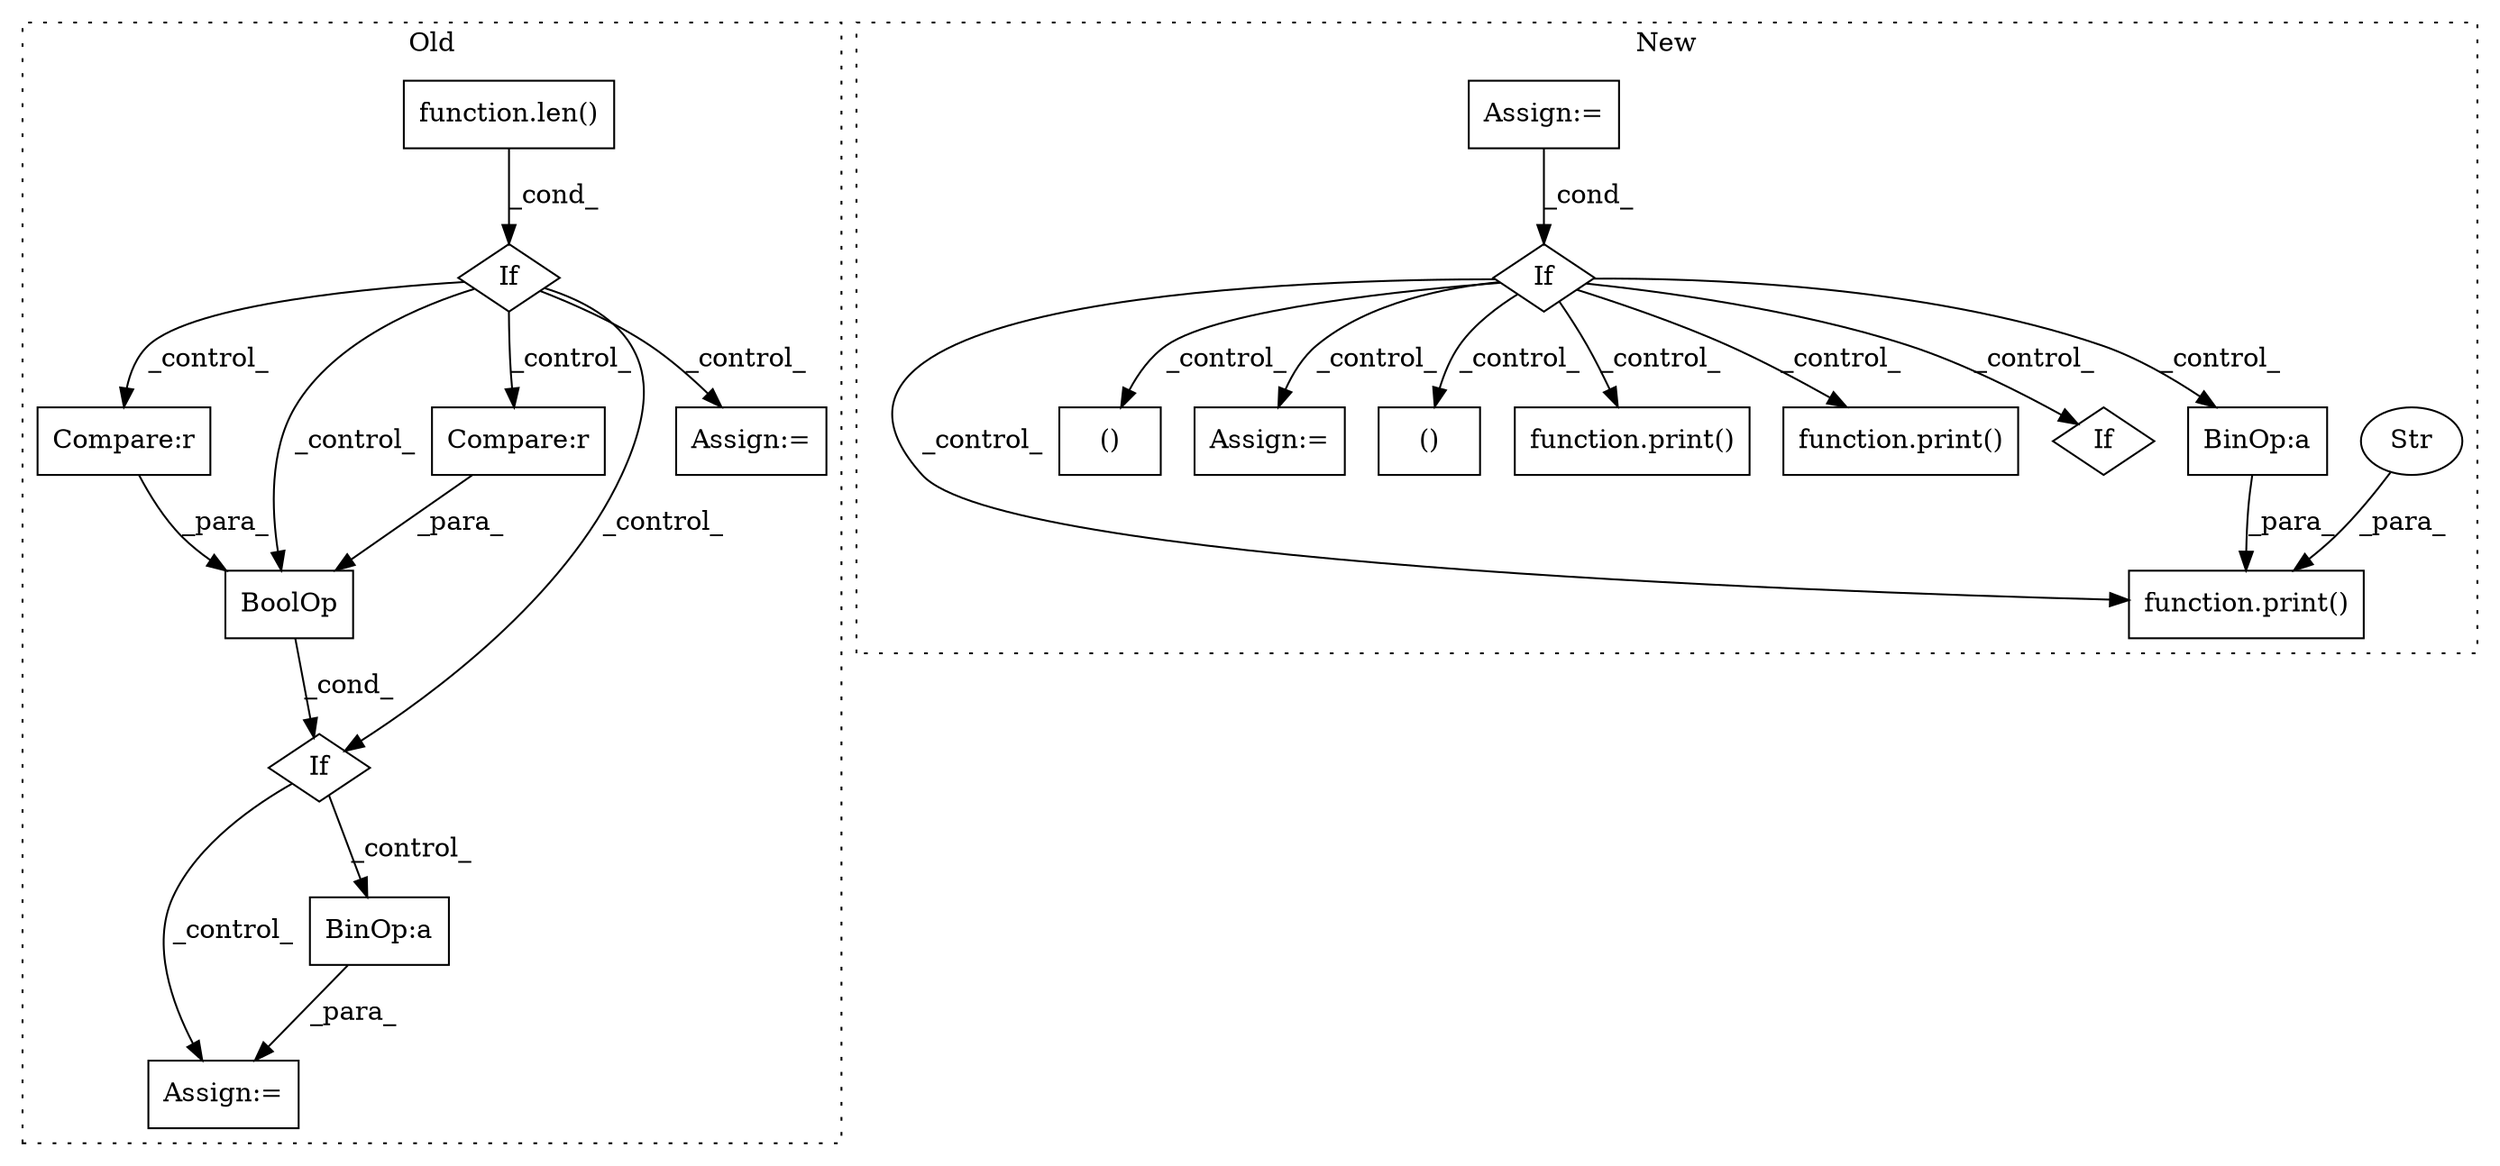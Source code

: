 digraph G {
subgraph cluster0 {
1 [label="BoolOp" a="72" s="1054" l="40" shape="box"];
3 [label="Compare:r" a="40" s="1074" l="20" shape="box"];
5 [label="If" a="96" s="1051" l="3" shape="diamond"];
6 [label="Compare:r" a="40" s="1054" l="15" shape="box"];
7 [label="Assign:=" a="68" s="1261" l="3" shape="box"];
8 [label="BinOp:a" a="82" s="1270" l="3" shape="box"];
9 [label="function.len()" a="75" s="921,931" l="4,1" shape="box"];
10 [label="Assign:=" a="68" s="1024" l="3" shape="box"];
19 [label="If" a="96" s="918" l="3" shape="diamond"];
label = "Old";
style="dotted";
}
subgraph cluster1 {
2 [label="function.print()" a="75" s="1459,1507" l="6,1" shape="box"];
4 [label="Str" a="66" s="1465" l="13" shape="ellipse"];
11 [label="Assign:=" a="68" s="829" l="3" shape="box"];
12 [label="()" a="54" s="989" l="8" shape="box"];
13 [label="Assign:=" a="68" s="989" l="11" shape="box"];
14 [label="()" a="54" s="1115" l="7" shape="box"];
15 [label="function.print()" a="75" s="1592" l="7" shape="box"];
16 [label="If" a="96" s="932" l="3" shape="diamond"];
17 [label="function.print()" a="75" s="1521,1578" l="6,1" shape="box"];
18 [label="If" a="96" s="1188" l="3" shape="diamond"];
20 [label="BinOp:a" a="82" s="1497" l="3" shape="box"];
label = "New";
style="dotted";
}
1 -> 5 [label="_cond_"];
3 -> 1 [label="_para_"];
4 -> 2 [label="_para_"];
5 -> 8 [label="_control_"];
5 -> 7 [label="_control_"];
6 -> 1 [label="_para_"];
8 -> 7 [label="_para_"];
9 -> 19 [label="_cond_"];
11 -> 16 [label="_cond_"];
16 -> 12 [label="_control_"];
16 -> 13 [label="_control_"];
16 -> 17 [label="_control_"];
16 -> 14 [label="_control_"];
16 -> 2 [label="_control_"];
16 -> 15 [label="_control_"];
16 -> 18 [label="_control_"];
16 -> 20 [label="_control_"];
19 -> 1 [label="_control_"];
19 -> 10 [label="_control_"];
19 -> 5 [label="_control_"];
19 -> 3 [label="_control_"];
19 -> 6 [label="_control_"];
20 -> 2 [label="_para_"];
}
